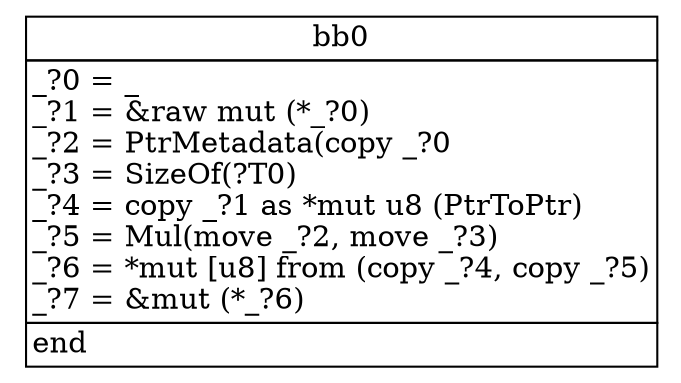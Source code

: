 digraph name {
    bb0 [shape="none", label=<<table border="0" cellborder="1" cellspacing="0"><tr><td  align="center" colspan="1">bb0</td></tr><tr><td align="left" balign="left">_?0 = _<br/>_?1 = &amp;raw mut (*_?0)<br/>_?2 = PtrMetadata(copy _?0<br/>_?3 = SizeOf(?T0)<br/>_?4 = copy _?1 as *mut u8 (PtrToPtr)<br/>_?5 = Mul(move _?2, move _?3)<br/>_?6 = *mut [u8] from (copy _?4, copy _?5)<br/>_?7 = &amp;mut (*_?6)<br/></td></tr><tr><td align="left">end</td></tr></table>>];
}
